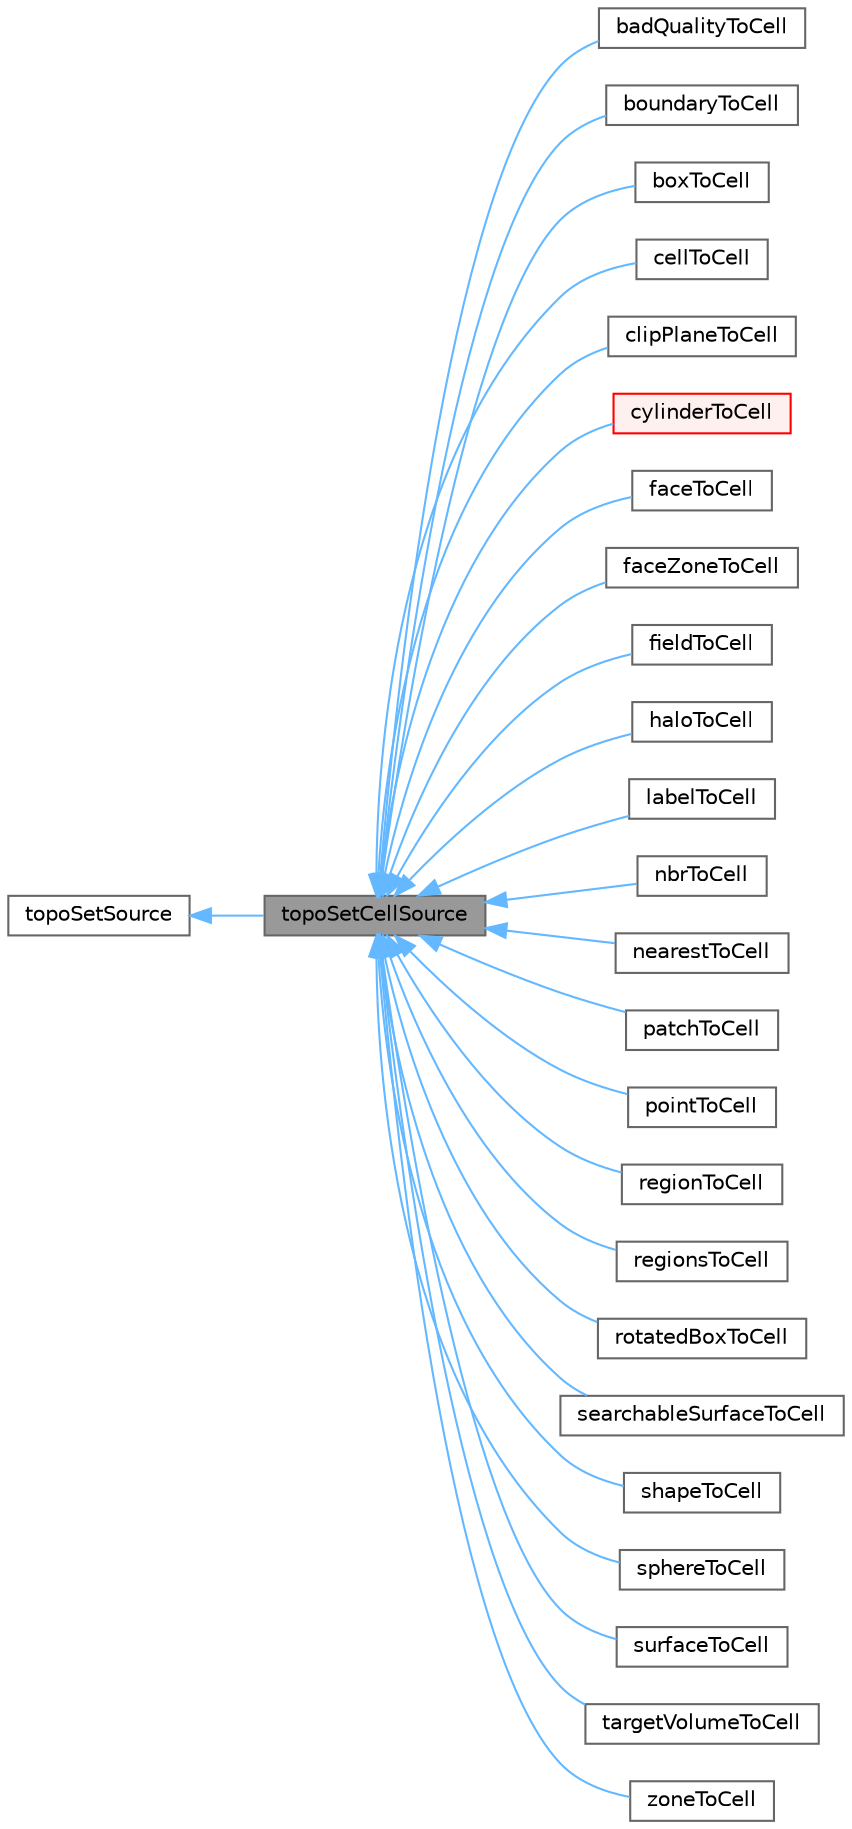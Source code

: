 digraph "topoSetCellSource"
{
 // LATEX_PDF_SIZE
  bgcolor="transparent";
  edge [fontname=Helvetica,fontsize=10,labelfontname=Helvetica,labelfontsize=10];
  node [fontname=Helvetica,fontsize=10,shape=box,height=0.2,width=0.4];
  rankdir="LR";
  Node1 [id="Node000001",label="topoSetCellSource",height=0.2,width=0.4,color="gray40", fillcolor="grey60", style="filled", fontcolor="black",tooltip="The topoSetCellSource is a intermediate class for handling topoSet sources for selecting cells."];
  Node2 -> Node1 [id="edge1_Node000001_Node000002",dir="back",color="steelblue1",style="solid",tooltip=" "];
  Node2 [id="Node000002",label="topoSetSource",height=0.2,width=0.4,color="gray40", fillcolor="white", style="filled",URL="$classFoam_1_1topoSetSource.html",tooltip="Base class of a source for a topoSet."];
  Node1 -> Node3 [id="edge2_Node000001_Node000003",dir="back",color="steelblue1",style="solid",tooltip=" "];
  Node3 [id="Node000003",label="badQualityToCell",height=0.2,width=0.4,color="gray40", fillcolor="white", style="filled",URL="$classFoam_1_1badQualityToCell.html",tooltip="Selects bad quality cells (using snappyHexMesh/cvMesh mesh quality selector)"];
  Node1 -> Node4 [id="edge3_Node000001_Node000004",dir="back",color="steelblue1",style="solid",tooltip=" "];
  Node4 [id="Node000004",label="boundaryToCell",height=0.2,width=0.4,color="gray40", fillcolor="white", style="filled",URL="$classFoam_1_1boundaryToCell.html",tooltip="A topoSetCellSource to select all cells possessing at least a single face on all external boundaries."];
  Node1 -> Node5 [id="edge4_Node000001_Node000005",dir="back",color="steelblue1",style="solid",tooltip=" "];
  Node5 [id="Node000005",label="boxToCell",height=0.2,width=0.4,color="gray40", fillcolor="white", style="filled",URL="$classFoam_1_1boxToCell.html",tooltip="A topoSetCellSource to select all cells whose cell centre inside given bounding box(es)."];
  Node1 -> Node6 [id="edge5_Node000001_Node000006",dir="back",color="steelblue1",style="solid",tooltip=" "];
  Node6 [id="Node000006",label="cellToCell",height=0.2,width=0.4,color="gray40", fillcolor="white", style="filled",URL="$classFoam_1_1cellToCell.html",tooltip="A topoSetCellSource to select all the cells from given cellSet(s)."];
  Node1 -> Node7 [id="edge6_Node000001_Node000007",dir="back",color="steelblue1",style="solid",tooltip=" "];
  Node7 [id="Node000007",label="clipPlaneToCell",height=0.2,width=0.4,color="gray40", fillcolor="white", style="filled",URL="$classFoam_1_1clipPlaneToCell.html",tooltip="A topoSetCellSource to select all cells whose cell centre is above the specified plane."];
  Node1 -> Node8 [id="edge7_Node000001_Node000008",dir="back",color="steelblue1",style="solid",tooltip=" "];
  Node8 [id="Node000008",label="cylinderToCell",height=0.2,width=0.4,color="red", fillcolor="#FFF0F0", style="filled",URL="$classFoam_1_1cylinderToCell.html",tooltip="A topoSetCellSource to select all cells whose cell centre inside a given bounding cylinder or cylinde..."];
  Node1 -> Node10 [id="edge8_Node000001_Node000010",dir="back",color="steelblue1",style="solid",tooltip=" "];
  Node10 [id="Node000010",label="faceToCell",height=0.2,width=0.4,color="gray40", fillcolor="white", style="filled",URL="$classFoam_1_1faceToCell.html",tooltip="A topoSetCellSource to select all cells based on usage in given faceSet(s), e.g. select cells that ar..."];
  Node1 -> Node11 [id="edge9_Node000001_Node000011",dir="back",color="steelblue1",style="solid",tooltip=" "];
  Node11 [id="Node000011",label="faceZoneToCell",height=0.2,width=0.4,color="gray40", fillcolor="white", style="filled",URL="$classFoam_1_1faceZoneToCell.html",tooltip="A topoSetCellSource to select cells based on master or slave side of given faceZone(s)."];
  Node1 -> Node12 [id="edge10_Node000001_Node000012",dir="back",color="steelblue1",style="solid",tooltip=" "];
  Node12 [id="Node000012",label="fieldToCell",height=0.2,width=0.4,color="gray40", fillcolor="white", style="filled",URL="$classFoam_1_1fieldToCell.html",tooltip="A topoSetCellSource to select cells based on volScalarField values, i.e. select cells with given fiel..."];
  Node1 -> Node13 [id="edge11_Node000001_Node000013",dir="back",color="steelblue1",style="solid",tooltip=" "];
  Node13 [id="Node000013",label="haloToCell",height=0.2,width=0.4,color="gray40", fillcolor="white", style="filled",URL="$classFoam_1_1haloToCell.html",tooltip="A topoSetCellSource to select cells attached to the outside of this cellSet, and add into/remove from..."];
  Node1 -> Node14 [id="edge12_Node000001_Node000014",dir="back",color="steelblue1",style="solid",tooltip=" "];
  Node14 [id="Node000014",label="labelToCell",height=0.2,width=0.4,color="gray40", fillcolor="white", style="filled",URL="$classFoam_1_1labelToCell.html",tooltip="A topoSetCellSource to select cells based on explicitly given cell labels."];
  Node1 -> Node15 [id="edge13_Node000001_Node000015",dir="back",color="steelblue1",style="solid",tooltip=" "];
  Node15 [id="Node000015",label="nbrToCell",height=0.2,width=0.4,color="gray40", fillcolor="white", style="filled",URL="$classFoam_1_1nbrToCell.html",tooltip="A topoSetCellSource to select cells with N or less number of neighbouring cells (i...."];
  Node1 -> Node16 [id="edge14_Node000001_Node000016",dir="back",color="steelblue1",style="solid",tooltip=" "];
  Node16 [id="Node000016",label="nearestToCell",height=0.2,width=0.4,color="gray40", fillcolor="white", style="filled",URL="$classFoam_1_1nearestToCell.html",tooltip="A topoSetCellSource to select cells whose cell centre nearest to given points."];
  Node1 -> Node17 [id="edge15_Node000001_Node000017",dir="back",color="steelblue1",style="solid",tooltip=" "];
  Node17 [id="Node000017",label="patchToCell",height=0.2,width=0.4,color="gray40", fillcolor="white", style="filled",URL="$classFoam_1_1patchToCell.html",tooltip="A topoSetCellSource to select cells associated with given patch(es)."];
  Node1 -> Node18 [id="edge16_Node000001_Node000018",dir="back",color="steelblue1",style="solid",tooltip=" "];
  Node18 [id="Node000018",label="pointToCell",height=0.2,width=0.4,color="gray40", fillcolor="white", style="filled",URL="$classFoam_1_1pointToCell.html",tooltip="A topoSetCellSource to select cells with any point or any edge within a given pointSet(s)."];
  Node1 -> Node19 [id="edge17_Node000001_Node000019",dir="back",color="steelblue1",style="solid",tooltip=" "];
  Node19 [id="Node000019",label="regionToCell",height=0.2,width=0.4,color="gray40", fillcolor="white", style="filled",URL="$classFoam_1_1regionToCell.html",tooltip="A topoSetCellSource to select cells belonging to a topologically connected region (that contains give..."];
  Node1 -> Node20 [id="edge18_Node000001_Node000020",dir="back",color="steelblue1",style="solid",tooltip=" "];
  Node20 [id="Node000020",label="regionsToCell",height=0.2,width=0.4,color="gray40", fillcolor="white", style="filled",URL="$classFoam_1_1regionsToCell.html",tooltip="TopoSetSource. Select cells belonging to topological connected region (that contains given points)"];
  Node1 -> Node21 [id="edge19_Node000001_Node000021",dir="back",color="steelblue1",style="solid",tooltip=" "];
  Node21 [id="Node000021",label="rotatedBoxToCell",height=0.2,width=0.4,color="gray40", fillcolor="white", style="filled",URL="$classFoam_1_1rotatedBoxToCell.html",tooltip="A topoSetCellSource to select cells based on cell centres inside a given parallopiped (i...."];
  Node1 -> Node22 [id="edge20_Node000001_Node000022",dir="back",color="steelblue1",style="solid",tooltip=" "];
  Node22 [id="Node000022",label="searchableSurfaceToCell",height=0.2,width=0.4,color="gray40", fillcolor="white", style="filled",URL="$classFoam_1_1searchableSurfaceToCell.html",tooltip="A topoSetCellSource to select cells whose cell centre enclosed by a given searchableSurface."];
  Node1 -> Node23 [id="edge21_Node000001_Node000023",dir="back",color="steelblue1",style="solid",tooltip=" "];
  Node23 [id="Node000023",label="shapeToCell",height=0.2,width=0.4,color="gray40", fillcolor="white", style="filled",URL="$classFoam_1_1shapeToCell.html",tooltip="A topoSetCellSource to select cells based on the type of their cell shapes."];
  Node1 -> Node24 [id="edge22_Node000001_Node000024",dir="back",color="steelblue1",style="solid",tooltip=" "];
  Node24 [id="Node000024",label="sphereToCell",height=0.2,width=0.4,color="gray40", fillcolor="white", style="filled",URL="$classFoam_1_1sphereToCell.html",tooltip="A topoSetCellSource to select cells based on cell centres inside a given bounding sphere."];
  Node1 -> Node25 [id="edge23_Node000001_Node000025",dir="back",color="steelblue1",style="solid",tooltip=" "];
  Node25 [id="Node000025",label="surfaceToCell",height=0.2,width=0.4,color="gray40", fillcolor="white", style="filled",URL="$classFoam_1_1surfaceToCell.html",tooltip="A topoSetCellSource to select cells based on relation to a surface given by an external file."];
  Node1 -> Node26 [id="edge24_Node000001_Node000026",dir="back",color="steelblue1",style="solid",tooltip=" "];
  Node26 [id="Node000026",label="targetVolumeToCell",height=0.2,width=0.4,color="gray40", fillcolor="white", style="filled",URL="$classFoam_1_1targetVolumeToCell.html",tooltip="A topoSetCellSource to select cells based on a target volume of cells. Adapts a plane until it has en..."];
  Node1 -> Node27 [id="edge25_Node000001_Node000027",dir="back",color="steelblue1",style="solid",tooltip=" "];
  Node27 [id="Node000027",label="zoneToCell",height=0.2,width=0.4,color="gray40", fillcolor="white", style="filled",URL="$classFoam_1_1zoneToCell.html",tooltip="A topoSetCellSource to convert cellZone(s) to a cellSet."];
}
